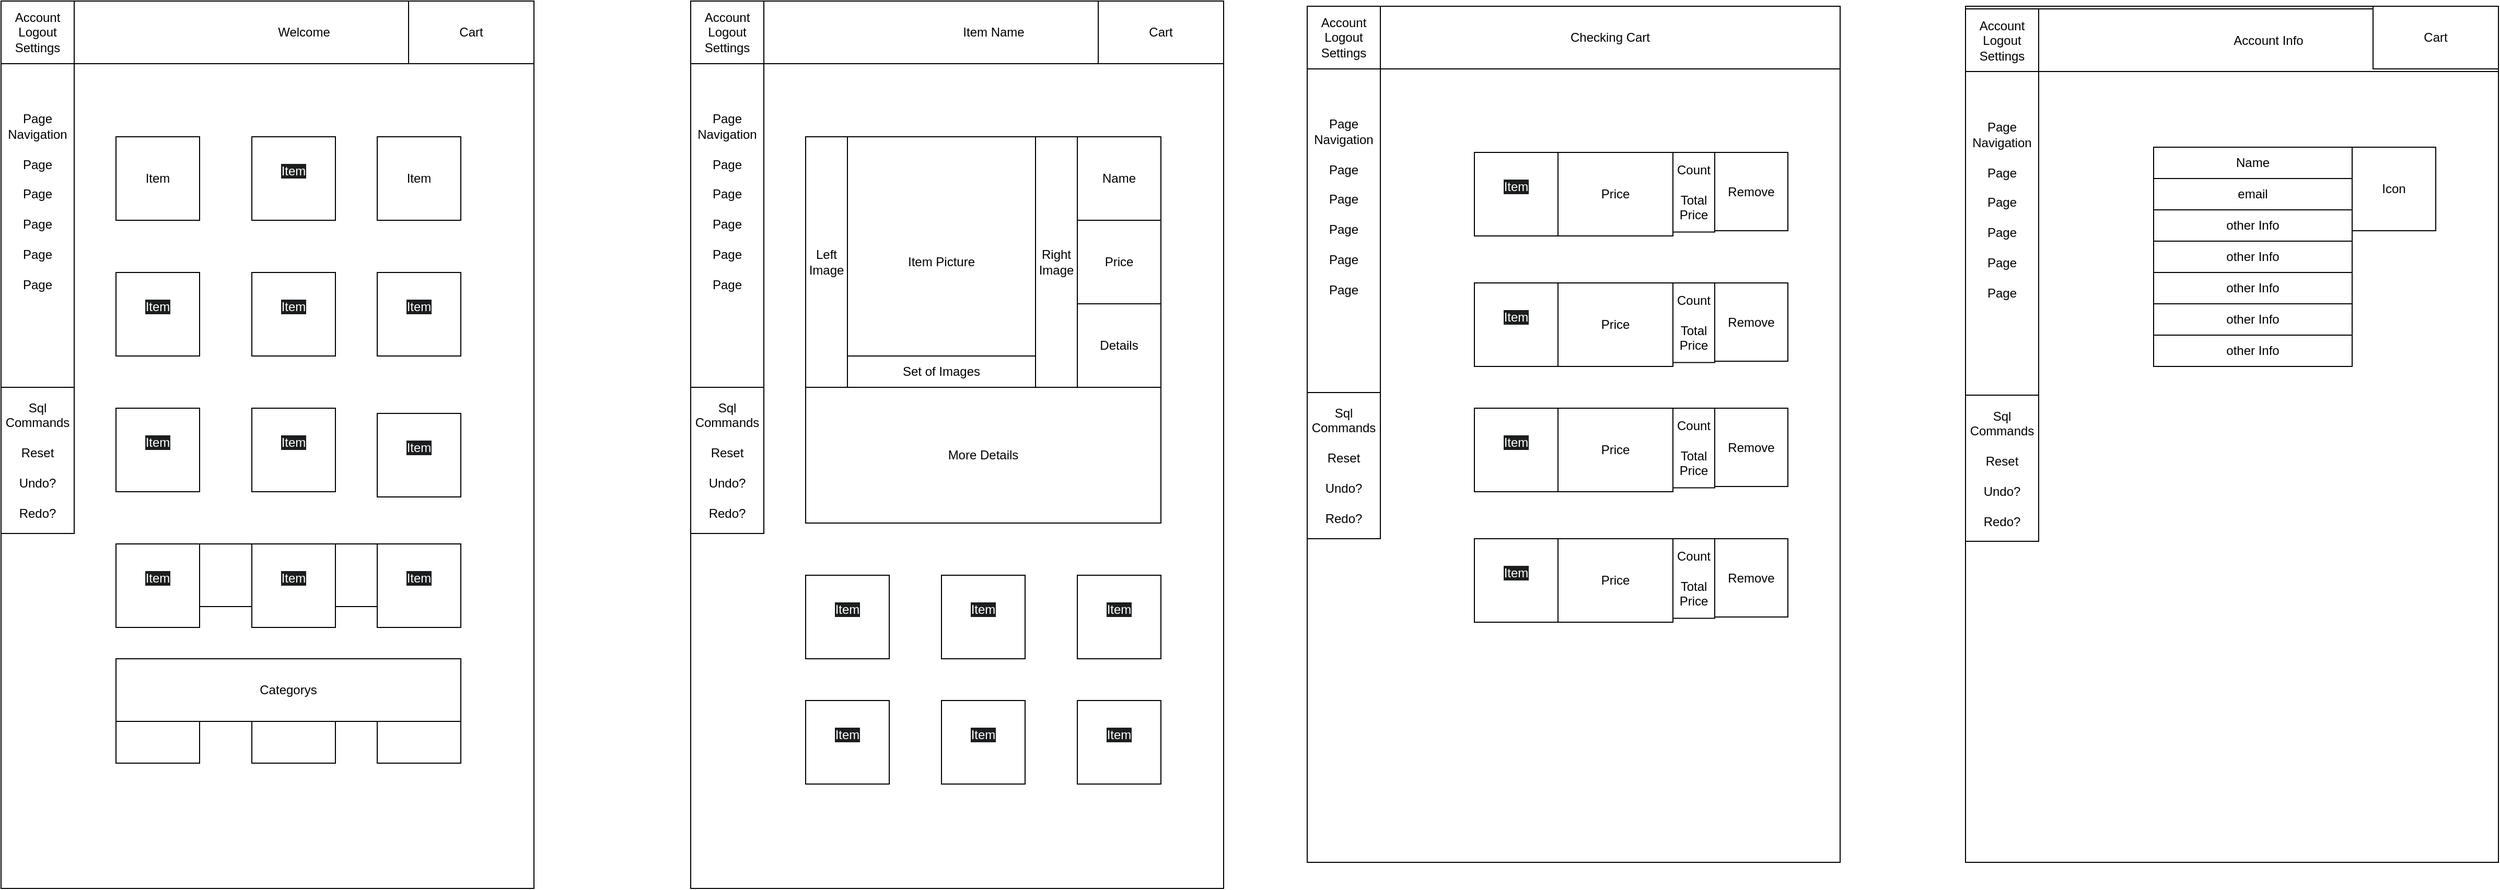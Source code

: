 <mxfile version="27.0.5">
  <diagram name="Page-1" id="4nbXPCTuWwarZ9Ye3iXd">
    <mxGraphModel dx="2037" dy="1110" grid="1" gridSize="10" guides="1" tooltips="1" connect="1" arrows="1" fold="1" page="1" pageScale="1" pageWidth="850" pageHeight="1100" math="0" shadow="0">
      <root>
        <mxCell id="0" />
        <mxCell id="1" parent="0" />
        <mxCell id="FdDGRpoRr2DlVTogIm0C-55" value="" style="whiteSpace=wrap;html=1;" vertex="1" parent="1">
          <mxGeometry x="1920" y="45" width="510" height="820" as="geometry" />
        </mxCell>
        <mxCell id="FdDGRpoRr2DlVTogIm0C-112" value="" style="whiteSpace=wrap;html=1;" vertex="1" parent="1">
          <mxGeometry x="1290" y="45" width="510" height="820" as="geometry" />
        </mxCell>
        <mxCell id="FdDGRpoRr2DlVTogIm0C-1" value="" style="whiteSpace=wrap;html=1;" vertex="1" parent="1">
          <mxGeometry x="40" y="40" width="510" height="850" as="geometry" />
        </mxCell>
        <mxCell id="FdDGRpoRr2DlVTogIm0C-2" value="&lt;br&gt;Page Navigation&lt;div&gt;&lt;br&gt;&lt;/div&gt;&lt;div&gt;Page&lt;/div&gt;&lt;div&gt;&lt;br&gt;&lt;/div&gt;&lt;div&gt;Page&lt;/div&gt;&lt;div&gt;&lt;br&gt;&lt;/div&gt;&lt;div&gt;Page&lt;/div&gt;&lt;div&gt;&lt;br&gt;&lt;/div&gt;&lt;div&gt;Page&lt;/div&gt;&lt;div&gt;&lt;br&gt;&lt;/div&gt;&lt;div&gt;Page&lt;/div&gt;" style="whiteSpace=wrap;html=1;" vertex="1" parent="1">
          <mxGeometry x="40" y="40" width="70" height="370" as="geometry" />
        </mxCell>
        <mxCell id="FdDGRpoRr2DlVTogIm0C-3" value="Item" style="whiteSpace=wrap;html=1;aspect=fixed;" vertex="1" parent="1">
          <mxGeometry x="150" y="170" width="80" height="80" as="geometry" />
        </mxCell>
        <mxCell id="FdDGRpoRr2DlVTogIm0C-4" value="&#xa;&lt;span style=&quot;color: rgb(255, 255, 255); font-family: Helvetica; font-size: 12px; font-style: normal; font-variant-ligatures: normal; font-variant-caps: normal; font-weight: 400; letter-spacing: normal; orphans: 2; text-align: center; text-indent: 0px; text-transform: none; widows: 2; word-spacing: 0px; -webkit-text-stroke-width: 0px; white-space: normal; background-color: rgb(27, 29, 30); text-decoration-thickness: initial; text-decoration-style: initial; text-decoration-color: initial; display: inline !important; float: none;&quot;&gt;Item&lt;/span&gt;&#xa;&#xa;" style="whiteSpace=wrap;html=1;aspect=fixed;" vertex="1" parent="1">
          <mxGeometry x="280" y="170" width="80" height="80" as="geometry" />
        </mxCell>
        <mxCell id="FdDGRpoRr2DlVTogIm0C-5" value="Item" style="whiteSpace=wrap;html=1;aspect=fixed;" vertex="1" parent="1">
          <mxGeometry x="400" y="170" width="80" height="80" as="geometry" />
        </mxCell>
        <mxCell id="FdDGRpoRr2DlVTogIm0C-7" value="&#xa;&lt;span style=&quot;color: rgb(255, 255, 255); font-family: Helvetica; font-size: 12px; font-style: normal; font-variant-ligatures: normal; font-variant-caps: normal; font-weight: 400; letter-spacing: normal; orphans: 2; text-align: center; text-indent: 0px; text-transform: none; widows: 2; word-spacing: 0px; -webkit-text-stroke-width: 0px; white-space: normal; background-color: rgb(27, 29, 30); text-decoration-thickness: initial; text-decoration-style: initial; text-decoration-color: initial; display: inline !important; float: none;&quot;&gt;Item&lt;/span&gt;&#xa;&#xa;" style="whiteSpace=wrap;html=1;aspect=fixed;" vertex="1" parent="1">
          <mxGeometry x="150" y="300" width="80" height="80" as="geometry" />
        </mxCell>
        <mxCell id="FdDGRpoRr2DlVTogIm0C-8" value="&#xa;&lt;span style=&quot;color: rgb(255, 255, 255); font-family: Helvetica; font-size: 12px; font-style: normal; font-variant-ligatures: normal; font-variant-caps: normal; font-weight: 400; letter-spacing: normal; orphans: 2; text-align: center; text-indent: 0px; text-transform: none; widows: 2; word-spacing: 0px; -webkit-text-stroke-width: 0px; white-space: normal; background-color: rgb(27, 29, 30); text-decoration-thickness: initial; text-decoration-style: initial; text-decoration-color: initial; display: inline !important; float: none;&quot;&gt;Item&lt;/span&gt;&#xa;&#xa;" style="whiteSpace=wrap;html=1;aspect=fixed;" vertex="1" parent="1">
          <mxGeometry x="280" y="300" width="80" height="80" as="geometry" />
        </mxCell>
        <mxCell id="FdDGRpoRr2DlVTogIm0C-9" value="&#xa;&lt;span style=&quot;color: rgb(255, 255, 255); font-family: Helvetica; font-size: 12px; font-style: normal; font-variant-ligatures: normal; font-variant-caps: normal; font-weight: 400; letter-spacing: normal; orphans: 2; text-align: center; text-indent: 0px; text-transform: none; widows: 2; word-spacing: 0px; -webkit-text-stroke-width: 0px; white-space: normal; background-color: rgb(27, 29, 30); text-decoration-thickness: initial; text-decoration-style: initial; text-decoration-color: initial; display: inline !important; float: none;&quot;&gt;Item&lt;/span&gt;&#xa;&#xa;" style="whiteSpace=wrap;html=1;aspect=fixed;" vertex="1" parent="1">
          <mxGeometry x="400" y="300" width="80" height="80" as="geometry" />
        </mxCell>
        <mxCell id="FdDGRpoRr2DlVTogIm0C-10" value="&#xa;&lt;span style=&quot;color: rgb(255, 255, 255); font-family: Helvetica; font-size: 12px; font-style: normal; font-variant-ligatures: normal; font-variant-caps: normal; font-weight: 400; letter-spacing: normal; orphans: 2; text-align: center; text-indent: 0px; text-transform: none; widows: 2; word-spacing: 0px; -webkit-text-stroke-width: 0px; white-space: normal; background-color: rgb(27, 29, 30); text-decoration-thickness: initial; text-decoration-style: initial; text-decoration-color: initial; display: inline !important; float: none;&quot;&gt;Item&lt;/span&gt;&#xa;&#xa;" style="whiteSpace=wrap;html=1;aspect=fixed;" vertex="1" parent="1">
          <mxGeometry x="150" y="430" width="80" height="80" as="geometry" />
        </mxCell>
        <mxCell id="FdDGRpoRr2DlVTogIm0C-11" value="&#xa;&lt;span style=&quot;color: rgb(255, 255, 255); font-family: Helvetica; font-size: 12px; font-style: normal; font-variant-ligatures: normal; font-variant-caps: normal; font-weight: 400; letter-spacing: normal; orphans: 2; text-align: center; text-indent: 0px; text-transform: none; widows: 2; word-spacing: 0px; -webkit-text-stroke-width: 0px; white-space: normal; background-color: rgb(27, 29, 30); text-decoration-thickness: initial; text-decoration-style: initial; text-decoration-color: initial; display: inline !important; float: none;&quot;&gt;Item&lt;/span&gt;&#xa;&#xa;" style="whiteSpace=wrap;html=1;aspect=fixed;" vertex="1" parent="1">
          <mxGeometry x="280" y="430" width="80" height="80" as="geometry" />
        </mxCell>
        <mxCell id="FdDGRpoRr2DlVTogIm0C-12" value="&#xa;&lt;span style=&quot;color: rgb(255, 255, 255); font-family: Helvetica; font-size: 12px; font-style: normal; font-variant-ligatures: normal; font-variant-caps: normal; font-weight: 400; letter-spacing: normal; orphans: 2; text-align: center; text-indent: 0px; text-transform: none; widows: 2; word-spacing: 0px; -webkit-text-stroke-width: 0px; white-space: normal; background-color: rgb(27, 29, 30); text-decoration-thickness: initial; text-decoration-style: initial; text-decoration-color: initial; display: inline !important; float: none;&quot;&gt;Item&lt;/span&gt;&#xa;&#xa;" style="whiteSpace=wrap;html=1;aspect=fixed;" vertex="1" parent="1">
          <mxGeometry x="400" y="435" width="80" height="80" as="geometry" />
        </mxCell>
        <mxCell id="FdDGRpoRr2DlVTogIm0C-13" value="Welcome" style="rounded=0;whiteSpace=wrap;html=1;" vertex="1" parent="1">
          <mxGeometry x="110" y="40" width="440" height="60" as="geometry" />
        </mxCell>
        <mxCell id="FdDGRpoRr2DlVTogIm0C-14" value="&lt;div&gt;Sql Commands&lt;br&gt;&lt;/div&gt;&lt;div&gt;&lt;br&gt;&lt;/div&gt;Reset&lt;br&gt;&lt;br&gt;Undo?&lt;br&gt;&lt;br&gt;Redo?" style="rounded=0;whiteSpace=wrap;html=1;" vertex="1" parent="1">
          <mxGeometry x="40" y="410" width="70" height="140" as="geometry" />
        </mxCell>
        <mxCell id="FdDGRpoRr2DlVTogIm0C-15" value="Account&lt;br&gt;Logout&lt;br&gt;Settings" style="rounded=0;whiteSpace=wrap;html=1;" vertex="1" parent="1">
          <mxGeometry x="40" y="40" width="70" height="60" as="geometry" />
        </mxCell>
        <mxCell id="FdDGRpoRr2DlVTogIm0C-16" value="" style="whiteSpace=wrap;html=1;" vertex="1" parent="1">
          <mxGeometry x="700" y="70" width="510" height="820" as="geometry" />
        </mxCell>
        <mxCell id="FdDGRpoRr2DlVTogIm0C-17" value="&lt;br&gt;Page Navigation&lt;div&gt;&lt;br&gt;&lt;/div&gt;&lt;div&gt;Page&lt;/div&gt;&lt;div&gt;&lt;br&gt;&lt;/div&gt;&lt;div&gt;Page&lt;/div&gt;&lt;div&gt;&lt;br&gt;&lt;/div&gt;&lt;div&gt;Page&lt;/div&gt;&lt;div&gt;&lt;br&gt;&lt;/div&gt;&lt;div&gt;Page&lt;/div&gt;&lt;div&gt;&lt;br&gt;&lt;/div&gt;&lt;div&gt;Page&lt;/div&gt;" style="whiteSpace=wrap;html=1;" vertex="1" parent="1">
          <mxGeometry x="700" y="40" width="70" height="370" as="geometry" />
        </mxCell>
        <mxCell id="FdDGRpoRr2DlVTogIm0C-18" value="Item Picture" style="whiteSpace=wrap;html=1;" vertex="1" parent="1">
          <mxGeometry x="810" y="170" width="260" height="240" as="geometry" />
        </mxCell>
        <mxCell id="FdDGRpoRr2DlVTogIm0C-20" value="Name" style="whiteSpace=wrap;html=1;aspect=fixed;" vertex="1" parent="1">
          <mxGeometry x="1070" y="170" width="80" height="80" as="geometry" />
        </mxCell>
        <mxCell id="FdDGRpoRr2DlVTogIm0C-23" value="Price" style="whiteSpace=wrap;html=1;aspect=fixed;" vertex="1" parent="1">
          <mxGeometry x="1070" y="250" width="80" height="80" as="geometry" />
        </mxCell>
        <mxCell id="FdDGRpoRr2DlVTogIm0C-24" value="&#xa;&lt;span style=&quot;color: rgb(255, 255, 255); font-family: Helvetica; font-size: 12px; font-style: normal; font-variant-ligatures: normal; font-variant-caps: normal; font-weight: 400; letter-spacing: normal; orphans: 2; text-align: center; text-indent: 0px; text-transform: none; widows: 2; word-spacing: 0px; -webkit-text-stroke-width: 0px; white-space: normal; background-color: rgb(27, 29, 30); text-decoration-thickness: initial; text-decoration-style: initial; text-decoration-color: initial; display: inline !important; float: none;&quot;&gt;Item&lt;/span&gt;&#xa;&#xa;" style="whiteSpace=wrap;html=1;aspect=fixed;" vertex="1" parent="1">
          <mxGeometry x="810" y="590" width="80" height="80" as="geometry" />
        </mxCell>
        <mxCell id="FdDGRpoRr2DlVTogIm0C-25" value="&#xa;&lt;span style=&quot;color: rgb(255, 255, 255); font-family: Helvetica; font-size: 12px; font-style: normal; font-variant-ligatures: normal; font-variant-caps: normal; font-weight: 400; letter-spacing: normal; orphans: 2; text-align: center; text-indent: 0px; text-transform: none; widows: 2; word-spacing: 0px; -webkit-text-stroke-width: 0px; white-space: normal; background-color: rgb(27, 29, 30); text-decoration-thickness: initial; text-decoration-style: initial; text-decoration-color: initial; display: inline !important; float: none;&quot;&gt;Item&lt;/span&gt;&#xa;&#xa;" style="whiteSpace=wrap;html=1;aspect=fixed;" vertex="1" parent="1">
          <mxGeometry x="940" y="590" width="80" height="80" as="geometry" />
        </mxCell>
        <mxCell id="FdDGRpoRr2DlVTogIm0C-26" value="Details" style="whiteSpace=wrap;html=1;aspect=fixed;" vertex="1" parent="1">
          <mxGeometry x="1070" y="330" width="80" height="80" as="geometry" />
        </mxCell>
        <mxCell id="FdDGRpoRr2DlVTogIm0C-27" value="Item Name" style="rounded=0;whiteSpace=wrap;html=1;" vertex="1" parent="1">
          <mxGeometry x="770" y="40" width="440" height="60" as="geometry" />
        </mxCell>
        <mxCell id="FdDGRpoRr2DlVTogIm0C-28" value="&lt;div&gt;Sql Commands&lt;br&gt;&lt;/div&gt;&lt;div&gt;&lt;br&gt;&lt;/div&gt;Reset&lt;br&gt;&lt;br&gt;Undo?&lt;br&gt;&lt;br&gt;Redo?" style="rounded=0;whiteSpace=wrap;html=1;" vertex="1" parent="1">
          <mxGeometry x="700" y="410" width="70" height="140" as="geometry" />
        </mxCell>
        <mxCell id="FdDGRpoRr2DlVTogIm0C-29" value="Account&lt;br&gt;Logout&lt;br&gt;Settings" style="rounded=0;whiteSpace=wrap;html=1;" vertex="1" parent="1">
          <mxGeometry x="700" y="40" width="70" height="60" as="geometry" />
        </mxCell>
        <mxCell id="FdDGRpoRr2DlVTogIm0C-30" value="&#xa;&lt;span style=&quot;color: rgb(255, 255, 255); font-family: Helvetica; font-size: 12px; font-style: normal; font-variant-ligatures: normal; font-variant-caps: normal; font-weight: 400; letter-spacing: normal; orphans: 2; text-align: center; text-indent: 0px; text-transform: none; widows: 2; word-spacing: 0px; -webkit-text-stroke-width: 0px; white-space: normal; background-color: rgb(27, 29, 30); text-decoration-thickness: initial; text-decoration-style: initial; text-decoration-color: initial; display: inline !important; float: none;&quot;&gt;Item&lt;/span&gt;&#xa;&#xa;" style="whiteSpace=wrap;html=1;aspect=fixed;" vertex="1" parent="1">
          <mxGeometry x="1070" y="590" width="80" height="80" as="geometry" />
        </mxCell>
        <mxCell id="FdDGRpoRr2DlVTogIm0C-31" value="&#xa;&lt;span style=&quot;color: rgb(255, 255, 255); font-family: Helvetica; font-size: 12px; font-style: normal; font-variant-ligatures: normal; font-variant-caps: normal; font-weight: 400; letter-spacing: normal; orphans: 2; text-align: center; text-indent: 0px; text-transform: none; widows: 2; word-spacing: 0px; -webkit-text-stroke-width: 0px; white-space: normal; background-color: rgb(27, 29, 30); text-decoration-thickness: initial; text-decoration-style: initial; text-decoration-color: initial; display: inline !important; float: none;&quot;&gt;Item&lt;/span&gt;&#xa;&#xa;" style="whiteSpace=wrap;html=1;aspect=fixed;" vertex="1" parent="1">
          <mxGeometry x="810" y="710" width="80" height="80" as="geometry" />
        </mxCell>
        <mxCell id="FdDGRpoRr2DlVTogIm0C-32" value="&#xa;&lt;span style=&quot;color: rgb(255, 255, 255); font-family: Helvetica; font-size: 12px; font-style: normal; font-variant-ligatures: normal; font-variant-caps: normal; font-weight: 400; letter-spacing: normal; orphans: 2; text-align: center; text-indent: 0px; text-transform: none; widows: 2; word-spacing: 0px; -webkit-text-stroke-width: 0px; white-space: normal; background-color: rgb(27, 29, 30); text-decoration-thickness: initial; text-decoration-style: initial; text-decoration-color: initial; display: inline !important; float: none;&quot;&gt;Item&lt;/span&gt;&#xa;&#xa;" style="whiteSpace=wrap;html=1;aspect=fixed;" vertex="1" parent="1">
          <mxGeometry x="940" y="710" width="80" height="80" as="geometry" />
        </mxCell>
        <mxCell id="FdDGRpoRr2DlVTogIm0C-33" value="&#xa;&lt;span style=&quot;color: rgb(255, 255, 255); font-family: Helvetica; font-size: 12px; font-style: normal; font-variant-ligatures: normal; font-variant-caps: normal; font-weight: 400; letter-spacing: normal; orphans: 2; text-align: center; text-indent: 0px; text-transform: none; widows: 2; word-spacing: 0px; -webkit-text-stroke-width: 0px; white-space: normal; background-color: rgb(27, 29, 30); text-decoration-thickness: initial; text-decoration-style: initial; text-decoration-color: initial; display: inline !important; float: none;&quot;&gt;Item&lt;/span&gt;&#xa;&#xa;" style="whiteSpace=wrap;html=1;aspect=fixed;" vertex="1" parent="1">
          <mxGeometry x="1070" y="710" width="80" height="80" as="geometry" />
        </mxCell>
        <mxCell id="FdDGRpoRr2DlVTogIm0C-34" value="More Details" style="whiteSpace=wrap;html=1;" vertex="1" parent="1">
          <mxGeometry x="810" y="410" width="340" height="130" as="geometry" />
        </mxCell>
        <mxCell id="FdDGRpoRr2DlVTogIm0C-35" value="Left Image" style="rounded=0;whiteSpace=wrap;html=1;" vertex="1" parent="1">
          <mxGeometry x="810" y="170" width="40" height="240" as="geometry" />
        </mxCell>
        <mxCell id="FdDGRpoRr2DlVTogIm0C-36" value="Right Image" style="rounded=0;whiteSpace=wrap;html=1;" vertex="1" parent="1">
          <mxGeometry x="1030" y="170" width="40" height="240" as="geometry" />
        </mxCell>
        <mxCell id="FdDGRpoRr2DlVTogIm0C-37" value="Set of Images" style="rounded=0;whiteSpace=wrap;html=1;" vertex="1" parent="1">
          <mxGeometry x="850" y="380" width="180" height="30" as="geometry" />
        </mxCell>
        <mxCell id="FdDGRpoRr2DlVTogIm0C-52" value="Categorys" style="rounded=0;whiteSpace=wrap;html=1;" vertex="1" parent="1">
          <mxGeometry x="150" y="560" width="330" height="60" as="geometry" />
        </mxCell>
        <mxCell id="FdDGRpoRr2DlVTogIm0C-45" value="&#xa;&lt;span style=&quot;color: rgb(255, 255, 255); font-family: Helvetica; font-size: 12px; font-style: normal; font-variant-ligatures: normal; font-variant-caps: normal; font-weight: 400; letter-spacing: normal; orphans: 2; text-align: center; text-indent: 0px; text-transform: none; widows: 2; word-spacing: 0px; -webkit-text-stroke-width: 0px; white-space: normal; background-color: rgb(27, 29, 30); text-decoration-thickness: initial; text-decoration-style: initial; text-decoration-color: initial; display: inline !important; float: none;&quot;&gt;Item&lt;/span&gt;&#xa;&#xa;" style="whiteSpace=wrap;html=1;aspect=fixed;" vertex="1" parent="1">
          <mxGeometry x="150" y="560" width="80" height="80" as="geometry" />
        </mxCell>
        <mxCell id="FdDGRpoRr2DlVTogIm0C-46" value="&#xa;&lt;span style=&quot;color: rgb(255, 255, 255); font-family: Helvetica; font-size: 12px; font-style: normal; font-variant-ligatures: normal; font-variant-caps: normal; font-weight: 400; letter-spacing: normal; orphans: 2; text-align: center; text-indent: 0px; text-transform: none; widows: 2; word-spacing: 0px; -webkit-text-stroke-width: 0px; white-space: normal; background-color: rgb(27, 29, 30); text-decoration-thickness: initial; text-decoration-style: initial; text-decoration-color: initial; display: inline !important; float: none;&quot;&gt;Item&lt;/span&gt;&#xa;&#xa;" style="whiteSpace=wrap;html=1;aspect=fixed;" vertex="1" parent="1">
          <mxGeometry x="280" y="560" width="80" height="80" as="geometry" />
        </mxCell>
        <mxCell id="FdDGRpoRr2DlVTogIm0C-47" value="&#xa;&lt;span style=&quot;color: rgb(255, 255, 255); font-family: Helvetica; font-size: 12px; font-style: normal; font-variant-ligatures: normal; font-variant-caps: normal; font-weight: 400; letter-spacing: normal; orphans: 2; text-align: center; text-indent: 0px; text-transform: none; widows: 2; word-spacing: 0px; -webkit-text-stroke-width: 0px; white-space: normal; background-color: rgb(27, 29, 30); text-decoration-thickness: initial; text-decoration-style: initial; text-decoration-color: initial; display: inline !important; float: none;&quot;&gt;Item&lt;/span&gt;&#xa;&#xa;" style="whiteSpace=wrap;html=1;aspect=fixed;" vertex="1" parent="1">
          <mxGeometry x="400" y="560" width="80" height="80" as="geometry" />
        </mxCell>
        <mxCell id="FdDGRpoRr2DlVTogIm0C-48" value="&#xa;&lt;span style=&quot;color: rgb(255, 255, 255); font-family: Helvetica; font-size: 12px; font-style: normal; font-variant-ligatures: normal; font-variant-caps: normal; font-weight: 400; letter-spacing: normal; orphans: 2; text-align: center; text-indent: 0px; text-transform: none; widows: 2; word-spacing: 0px; -webkit-text-stroke-width: 0px; white-space: normal; background-color: rgb(27, 29, 30); text-decoration-thickness: initial; text-decoration-style: initial; text-decoration-color: initial; display: inline !important; float: none;&quot;&gt;Item&lt;/span&gt;&#xa;&#xa;" style="whiteSpace=wrap;html=1;aspect=fixed;" vertex="1" parent="1">
          <mxGeometry x="150" y="690" width="80" height="80" as="geometry" />
        </mxCell>
        <mxCell id="FdDGRpoRr2DlVTogIm0C-49" value="&#xa;&lt;span style=&quot;color: rgb(255, 255, 255); font-family: Helvetica; font-size: 12px; font-style: normal; font-variant-ligatures: normal; font-variant-caps: normal; font-weight: 400; letter-spacing: normal; orphans: 2; text-align: center; text-indent: 0px; text-transform: none; widows: 2; word-spacing: 0px; -webkit-text-stroke-width: 0px; white-space: normal; background-color: rgb(27, 29, 30); text-decoration-thickness: initial; text-decoration-style: initial; text-decoration-color: initial; display: inline !important; float: none;&quot;&gt;Item&lt;/span&gt;&#xa;&#xa;" style="whiteSpace=wrap;html=1;aspect=fixed;" vertex="1" parent="1">
          <mxGeometry x="280" y="690" width="80" height="80" as="geometry" />
        </mxCell>
        <mxCell id="FdDGRpoRr2DlVTogIm0C-50" value="&#xa;&lt;span style=&quot;color: rgb(255, 255, 255); font-family: Helvetica; font-size: 12px; font-style: normal; font-variant-ligatures: normal; font-variant-caps: normal; font-weight: 400; letter-spacing: normal; orphans: 2; text-align: center; text-indent: 0px; text-transform: none; widows: 2; word-spacing: 0px; -webkit-text-stroke-width: 0px; white-space: normal; background-color: rgb(27, 29, 30); text-decoration-thickness: initial; text-decoration-style: initial; text-decoration-color: initial; display: inline !important; float: none;&quot;&gt;Item&lt;/span&gt;&#xa;&#xa;" style="whiteSpace=wrap;html=1;aspect=fixed;" vertex="1" parent="1">
          <mxGeometry x="400" y="690" width="80" height="80" as="geometry" />
        </mxCell>
        <mxCell id="FdDGRpoRr2DlVTogIm0C-51" value="Categorys" style="rounded=0;whiteSpace=wrap;html=1;" vertex="1" parent="1">
          <mxGeometry x="150" y="670" width="330" height="60" as="geometry" />
        </mxCell>
        <mxCell id="FdDGRpoRr2DlVTogIm0C-53" value="Cart" style="rounded=0;whiteSpace=wrap;html=1;" vertex="1" parent="1">
          <mxGeometry x="430" y="40" width="120" height="60" as="geometry" />
        </mxCell>
        <mxCell id="FdDGRpoRr2DlVTogIm0C-54" value="Cart" style="rounded=0;whiteSpace=wrap;html=1;" vertex="1" parent="1">
          <mxGeometry x="1090" y="40" width="120" height="60" as="geometry" />
        </mxCell>
        <mxCell id="FdDGRpoRr2DlVTogIm0C-56" value="&lt;br&gt;Page Navigation&lt;div&gt;&lt;br&gt;&lt;/div&gt;&lt;div&gt;Page&lt;/div&gt;&lt;div&gt;&lt;br&gt;&lt;/div&gt;&lt;div&gt;Page&lt;/div&gt;&lt;div&gt;&lt;br&gt;&lt;/div&gt;&lt;div&gt;Page&lt;/div&gt;&lt;div&gt;&lt;br&gt;&lt;/div&gt;&lt;div&gt;Page&lt;/div&gt;&lt;div&gt;&lt;br&gt;&lt;/div&gt;&lt;div&gt;Page&lt;/div&gt;" style="whiteSpace=wrap;html=1;" vertex="1" parent="1">
          <mxGeometry x="1290" y="45" width="70" height="370" as="geometry" />
        </mxCell>
        <mxCell id="FdDGRpoRr2DlVTogIm0C-63" value="Checking Cart" style="rounded=0;whiteSpace=wrap;html=1;" vertex="1" parent="1">
          <mxGeometry x="1360" y="45" width="440" height="60" as="geometry" />
        </mxCell>
        <mxCell id="FdDGRpoRr2DlVTogIm0C-64" value="&lt;div&gt;Sql Commands&lt;br&gt;&lt;/div&gt;&lt;div&gt;&lt;br&gt;&lt;/div&gt;Reset&lt;br&gt;&lt;br&gt;Undo?&lt;br&gt;&lt;br&gt;Redo?" style="rounded=0;whiteSpace=wrap;html=1;" vertex="1" parent="1">
          <mxGeometry x="1290" y="415" width="70" height="140" as="geometry" />
        </mxCell>
        <mxCell id="FdDGRpoRr2DlVTogIm0C-65" value="Account&lt;br&gt;Logout&lt;br&gt;Settings" style="rounded=0;whiteSpace=wrap;html=1;" vertex="1" parent="1">
          <mxGeometry x="1290" y="45" width="70" height="60" as="geometry" />
        </mxCell>
        <mxCell id="FdDGRpoRr2DlVTogIm0C-75" value="&#xa;&lt;span style=&quot;color: rgb(255, 255, 255); font-family: Helvetica; font-size: 12px; font-style: normal; font-variant-ligatures: normal; font-variant-caps: normal; font-weight: 400; letter-spacing: normal; orphans: 2; text-align: center; text-indent: 0px; text-transform: none; widows: 2; word-spacing: 0px; -webkit-text-stroke-width: 0px; white-space: normal; background-color: rgb(27, 29, 30); text-decoration-thickness: initial; text-decoration-style: initial; text-decoration-color: initial; display: inline !important; float: none;&quot;&gt;Item&lt;/span&gt;&#xa;&#xa;" style="whiteSpace=wrap;html=1;aspect=fixed;" vertex="1" parent="1">
          <mxGeometry x="1450" y="185" width="80" height="80" as="geometry" />
        </mxCell>
        <mxCell id="FdDGRpoRr2DlVTogIm0C-76" value="&#xa;&lt;span style=&quot;color: rgb(255, 255, 255); font-family: Helvetica; font-size: 12px; font-style: normal; font-variant-ligatures: normal; font-variant-caps: normal; font-weight: 400; letter-spacing: normal; orphans: 2; text-align: center; text-indent: 0px; text-transform: none; widows: 2; word-spacing: 0px; -webkit-text-stroke-width: 0px; white-space: normal; background-color: rgb(27, 29, 30); text-decoration-thickness: initial; text-decoration-style: initial; text-decoration-color: initial; display: inline !important; float: none;&quot;&gt;Item&lt;/span&gt;&#xa;&#xa;" style="whiteSpace=wrap;html=1;aspect=fixed;" vertex="1" parent="1">
          <mxGeometry x="1450" y="310" width="80" height="80" as="geometry" />
        </mxCell>
        <mxCell id="FdDGRpoRr2DlVTogIm0C-77" value="&#xa;&lt;span style=&quot;color: rgb(255, 255, 255); font-family: Helvetica; font-size: 12px; font-style: normal; font-variant-ligatures: normal; font-variant-caps: normal; font-weight: 400; letter-spacing: normal; orphans: 2; text-align: center; text-indent: 0px; text-transform: none; widows: 2; word-spacing: 0px; -webkit-text-stroke-width: 0px; white-space: normal; background-color: rgb(27, 29, 30); text-decoration-thickness: initial; text-decoration-style: initial; text-decoration-color: initial; display: inline !important; float: none;&quot;&gt;Item&lt;/span&gt;&#xa;&#xa;" style="whiteSpace=wrap;html=1;aspect=fixed;" vertex="1" parent="1">
          <mxGeometry x="1450" y="430" width="80" height="80" as="geometry" />
        </mxCell>
        <mxCell id="FdDGRpoRr2DlVTogIm0C-78" value="&#xa;&lt;span style=&quot;color: rgb(255, 255, 255); font-family: Helvetica; font-size: 12px; font-style: normal; font-variant-ligatures: normal; font-variant-caps: normal; font-weight: 400; letter-spacing: normal; orphans: 2; text-align: center; text-indent: 0px; text-transform: none; widows: 2; word-spacing: 0px; -webkit-text-stroke-width: 0px; white-space: normal; background-color: rgb(27, 29, 30); text-decoration-thickness: initial; text-decoration-style: initial; text-decoration-color: initial; display: inline !important; float: none;&quot;&gt;Item&lt;/span&gt;&#xa;&#xa;" style="whiteSpace=wrap;html=1;aspect=fixed;" vertex="1" parent="1">
          <mxGeometry x="1450" y="555" width="80" height="80" as="geometry" />
        </mxCell>
        <mxCell id="FdDGRpoRr2DlVTogIm0C-79" value="Price" style="rounded=0;whiteSpace=wrap;html=1;" vertex="1" parent="1">
          <mxGeometry x="1530" y="185" width="110" height="80" as="geometry" />
        </mxCell>
        <mxCell id="FdDGRpoRr2DlVTogIm0C-80" value="Price" style="rounded=0;whiteSpace=wrap;html=1;" vertex="1" parent="1">
          <mxGeometry x="1530" y="310" width="110" height="80" as="geometry" />
        </mxCell>
        <mxCell id="FdDGRpoRr2DlVTogIm0C-81" value="Price" style="rounded=0;whiteSpace=wrap;html=1;" vertex="1" parent="1">
          <mxGeometry x="1530" y="430" width="110" height="80" as="geometry" />
        </mxCell>
        <mxCell id="FdDGRpoRr2DlVTogIm0C-82" value="Price" style="rounded=0;whiteSpace=wrap;html=1;" vertex="1" parent="1">
          <mxGeometry x="1530" y="555" width="110" height="80" as="geometry" />
        </mxCell>
        <mxCell id="FdDGRpoRr2DlVTogIm0C-83" value="Count&lt;br&gt;&lt;br&gt;Total Price" style="rounded=0;whiteSpace=wrap;html=1;" vertex="1" parent="1">
          <mxGeometry x="1640" y="185" width="40" height="76.25" as="geometry" />
        </mxCell>
        <mxCell id="FdDGRpoRr2DlVTogIm0C-84" value="Remove" style="rounded=0;whiteSpace=wrap;html=1;" vertex="1" parent="1">
          <mxGeometry x="1680" y="185" width="70" height="75" as="geometry" />
        </mxCell>
        <mxCell id="FdDGRpoRr2DlVTogIm0C-85" value="Count&lt;br&gt;&lt;br&gt;Total Price" style="rounded=0;whiteSpace=wrap;html=1;" vertex="1" parent="1">
          <mxGeometry x="1640" y="310" width="40" height="76.25" as="geometry" />
        </mxCell>
        <mxCell id="FdDGRpoRr2DlVTogIm0C-86" value="Remove" style="rounded=0;whiteSpace=wrap;html=1;" vertex="1" parent="1">
          <mxGeometry x="1680" y="310" width="70" height="75" as="geometry" />
        </mxCell>
        <mxCell id="FdDGRpoRr2DlVTogIm0C-87" value="Count&lt;br&gt;&lt;br&gt;Total Price" style="rounded=0;whiteSpace=wrap;html=1;" vertex="1" parent="1">
          <mxGeometry x="1640" y="430" width="40" height="76.25" as="geometry" />
        </mxCell>
        <mxCell id="FdDGRpoRr2DlVTogIm0C-88" value="Remove" style="rounded=0;whiteSpace=wrap;html=1;" vertex="1" parent="1">
          <mxGeometry x="1680" y="430" width="70" height="75" as="geometry" />
        </mxCell>
        <mxCell id="FdDGRpoRr2DlVTogIm0C-89" value="Count&lt;br&gt;&lt;br&gt;Total Price" style="rounded=0;whiteSpace=wrap;html=1;" vertex="1" parent="1">
          <mxGeometry x="1640" y="555" width="40" height="76.25" as="geometry" />
        </mxCell>
        <mxCell id="FdDGRpoRr2DlVTogIm0C-90" value="Remove" style="rounded=0;whiteSpace=wrap;html=1;" vertex="1" parent="1">
          <mxGeometry x="1680" y="555" width="70" height="75" as="geometry" />
        </mxCell>
        <mxCell id="FdDGRpoRr2DlVTogIm0C-92" value="&lt;br&gt;Page Navigation&lt;div&gt;&lt;br&gt;&lt;/div&gt;&lt;div&gt;Page&lt;/div&gt;&lt;div&gt;&lt;br&gt;&lt;/div&gt;&lt;div&gt;Page&lt;/div&gt;&lt;div&gt;&lt;br&gt;&lt;/div&gt;&lt;div&gt;Page&lt;/div&gt;&lt;div&gt;&lt;br&gt;&lt;/div&gt;&lt;div&gt;Page&lt;/div&gt;&lt;div&gt;&lt;br&gt;&lt;/div&gt;&lt;div&gt;Page&lt;/div&gt;" style="whiteSpace=wrap;html=1;" vertex="1" parent="1">
          <mxGeometry x="1920" y="47.5" width="70" height="370" as="geometry" />
        </mxCell>
        <mxCell id="FdDGRpoRr2DlVTogIm0C-93" value="Account Info" style="rounded=0;whiteSpace=wrap;html=1;" vertex="1" parent="1">
          <mxGeometry x="1990" y="47.5" width="440" height="60" as="geometry" />
        </mxCell>
        <mxCell id="FdDGRpoRr2DlVTogIm0C-94" value="&lt;div&gt;Sql Commands&lt;br&gt;&lt;/div&gt;&lt;div&gt;&lt;br&gt;&lt;/div&gt;Reset&lt;br&gt;&lt;br&gt;Undo?&lt;br&gt;&lt;br&gt;Redo?" style="rounded=0;whiteSpace=wrap;html=1;" vertex="1" parent="1">
          <mxGeometry x="1920" y="417.5" width="70" height="140" as="geometry" />
        </mxCell>
        <mxCell id="FdDGRpoRr2DlVTogIm0C-95" value="Account&lt;br&gt;Logout&lt;br&gt;Settings" style="rounded=0;whiteSpace=wrap;html=1;" vertex="1" parent="1">
          <mxGeometry x="1920" y="47.5" width="70" height="60" as="geometry" />
        </mxCell>
        <mxCell id="FdDGRpoRr2DlVTogIm0C-113" value="Icon" style="whiteSpace=wrap;html=1;aspect=fixed;" vertex="1" parent="1">
          <mxGeometry x="2290" y="180" width="80" height="80" as="geometry" />
        </mxCell>
        <mxCell id="FdDGRpoRr2DlVTogIm0C-114" value="Name" style="rounded=0;whiteSpace=wrap;html=1;" vertex="1" parent="1">
          <mxGeometry x="2100" y="180" width="190" height="30" as="geometry" />
        </mxCell>
        <mxCell id="FdDGRpoRr2DlVTogIm0C-115" value="email" style="rounded=0;whiteSpace=wrap;html=1;" vertex="1" parent="1">
          <mxGeometry x="2100" y="210" width="190" height="30" as="geometry" />
        </mxCell>
        <mxCell id="FdDGRpoRr2DlVTogIm0C-116" value="other Info" style="rounded=0;whiteSpace=wrap;html=1;" vertex="1" parent="1">
          <mxGeometry x="2100" y="240" width="190" height="30" as="geometry" />
        </mxCell>
        <mxCell id="FdDGRpoRr2DlVTogIm0C-117" value="other Info" style="rounded=0;whiteSpace=wrap;html=1;" vertex="1" parent="1">
          <mxGeometry x="2100" y="270" width="190" height="30" as="geometry" />
        </mxCell>
        <mxCell id="FdDGRpoRr2DlVTogIm0C-119" value="other Info" style="rounded=0;whiteSpace=wrap;html=1;" vertex="1" parent="1">
          <mxGeometry x="2100" y="300" width="190" height="30" as="geometry" />
        </mxCell>
        <mxCell id="FdDGRpoRr2DlVTogIm0C-120" value="other Info" style="rounded=0;whiteSpace=wrap;html=1;" vertex="1" parent="1">
          <mxGeometry x="2100" y="330" width="190" height="30" as="geometry" />
        </mxCell>
        <mxCell id="FdDGRpoRr2DlVTogIm0C-121" value="other Info" style="rounded=0;whiteSpace=wrap;html=1;" vertex="1" parent="1">
          <mxGeometry x="2100" y="360" width="190" height="30" as="geometry" />
        </mxCell>
        <mxCell id="FdDGRpoRr2DlVTogIm0C-122" value="Cart" style="rounded=0;whiteSpace=wrap;html=1;" vertex="1" parent="1">
          <mxGeometry x="2310" y="45" width="120" height="60" as="geometry" />
        </mxCell>
      </root>
    </mxGraphModel>
  </diagram>
</mxfile>
